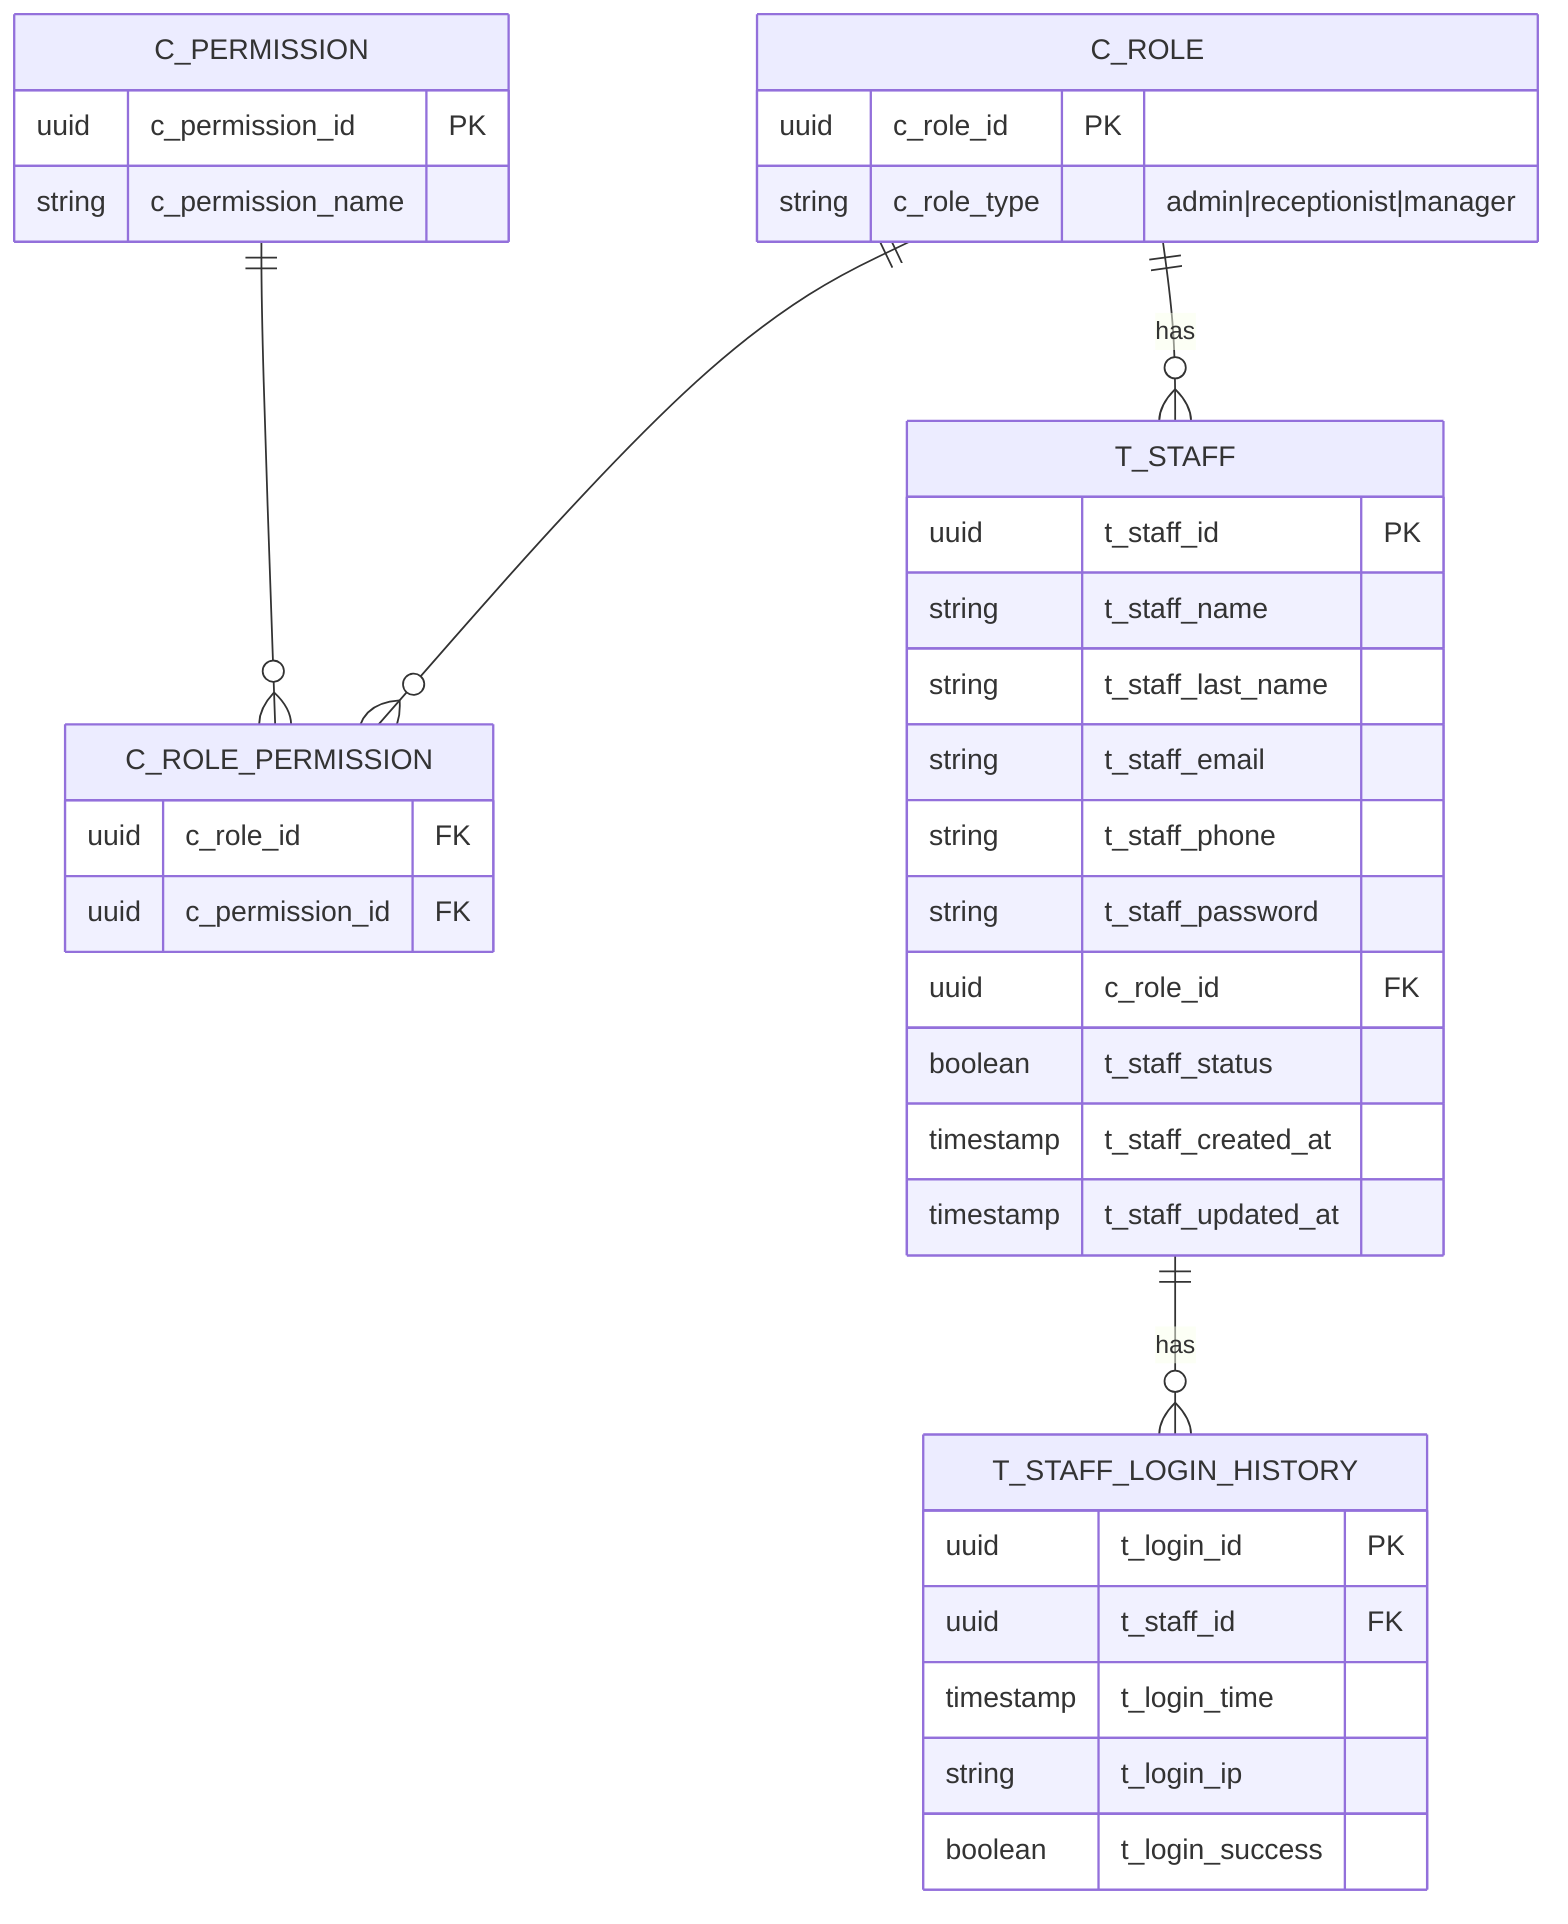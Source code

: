 erDiagram
    %% ========= CATÁLOGOS =========
    C_ROLE {
        uuid c_role_id PK
        string c_role_type "admin|receptionist|manager"
    }

    C_PERMISSION {
        uuid c_permission_id PK
        string c_permission_name
    }

    C_ROLE_PERMISSION {
        uuid c_role_id FK
        uuid c_permission_id FK
    }

    %% ========= USUARIOS (STAFF) =========
    T_STAFF {
        uuid t_staff_id PK
        string t_staff_name
        string t_staff_last_name
        string t_staff_email
        string t_staff_phone
        string t_staff_password
        uuid c_role_id FK
        boolean t_staff_status
        timestamp t_staff_created_at
        timestamp t_staff_updated_at
    }

    T_STAFF_LOGIN_HISTORY {
        uuid t_login_id PK
        uuid t_staff_id FK
        timestamp t_login_time
        string t_login_ip
        boolean t_login_success
    }

    %% ========= RELACIONES =========
    C_ROLE ||--o{ T_STAFF : "has"
    C_PERMISSION ||--o{ C_ROLE_PERMISSION : ""
    C_ROLE ||--o{ C_ROLE_PERMISSION : ""
    T_STAFF ||--o{ T_STAFF_LOGIN_HISTORY : "has"